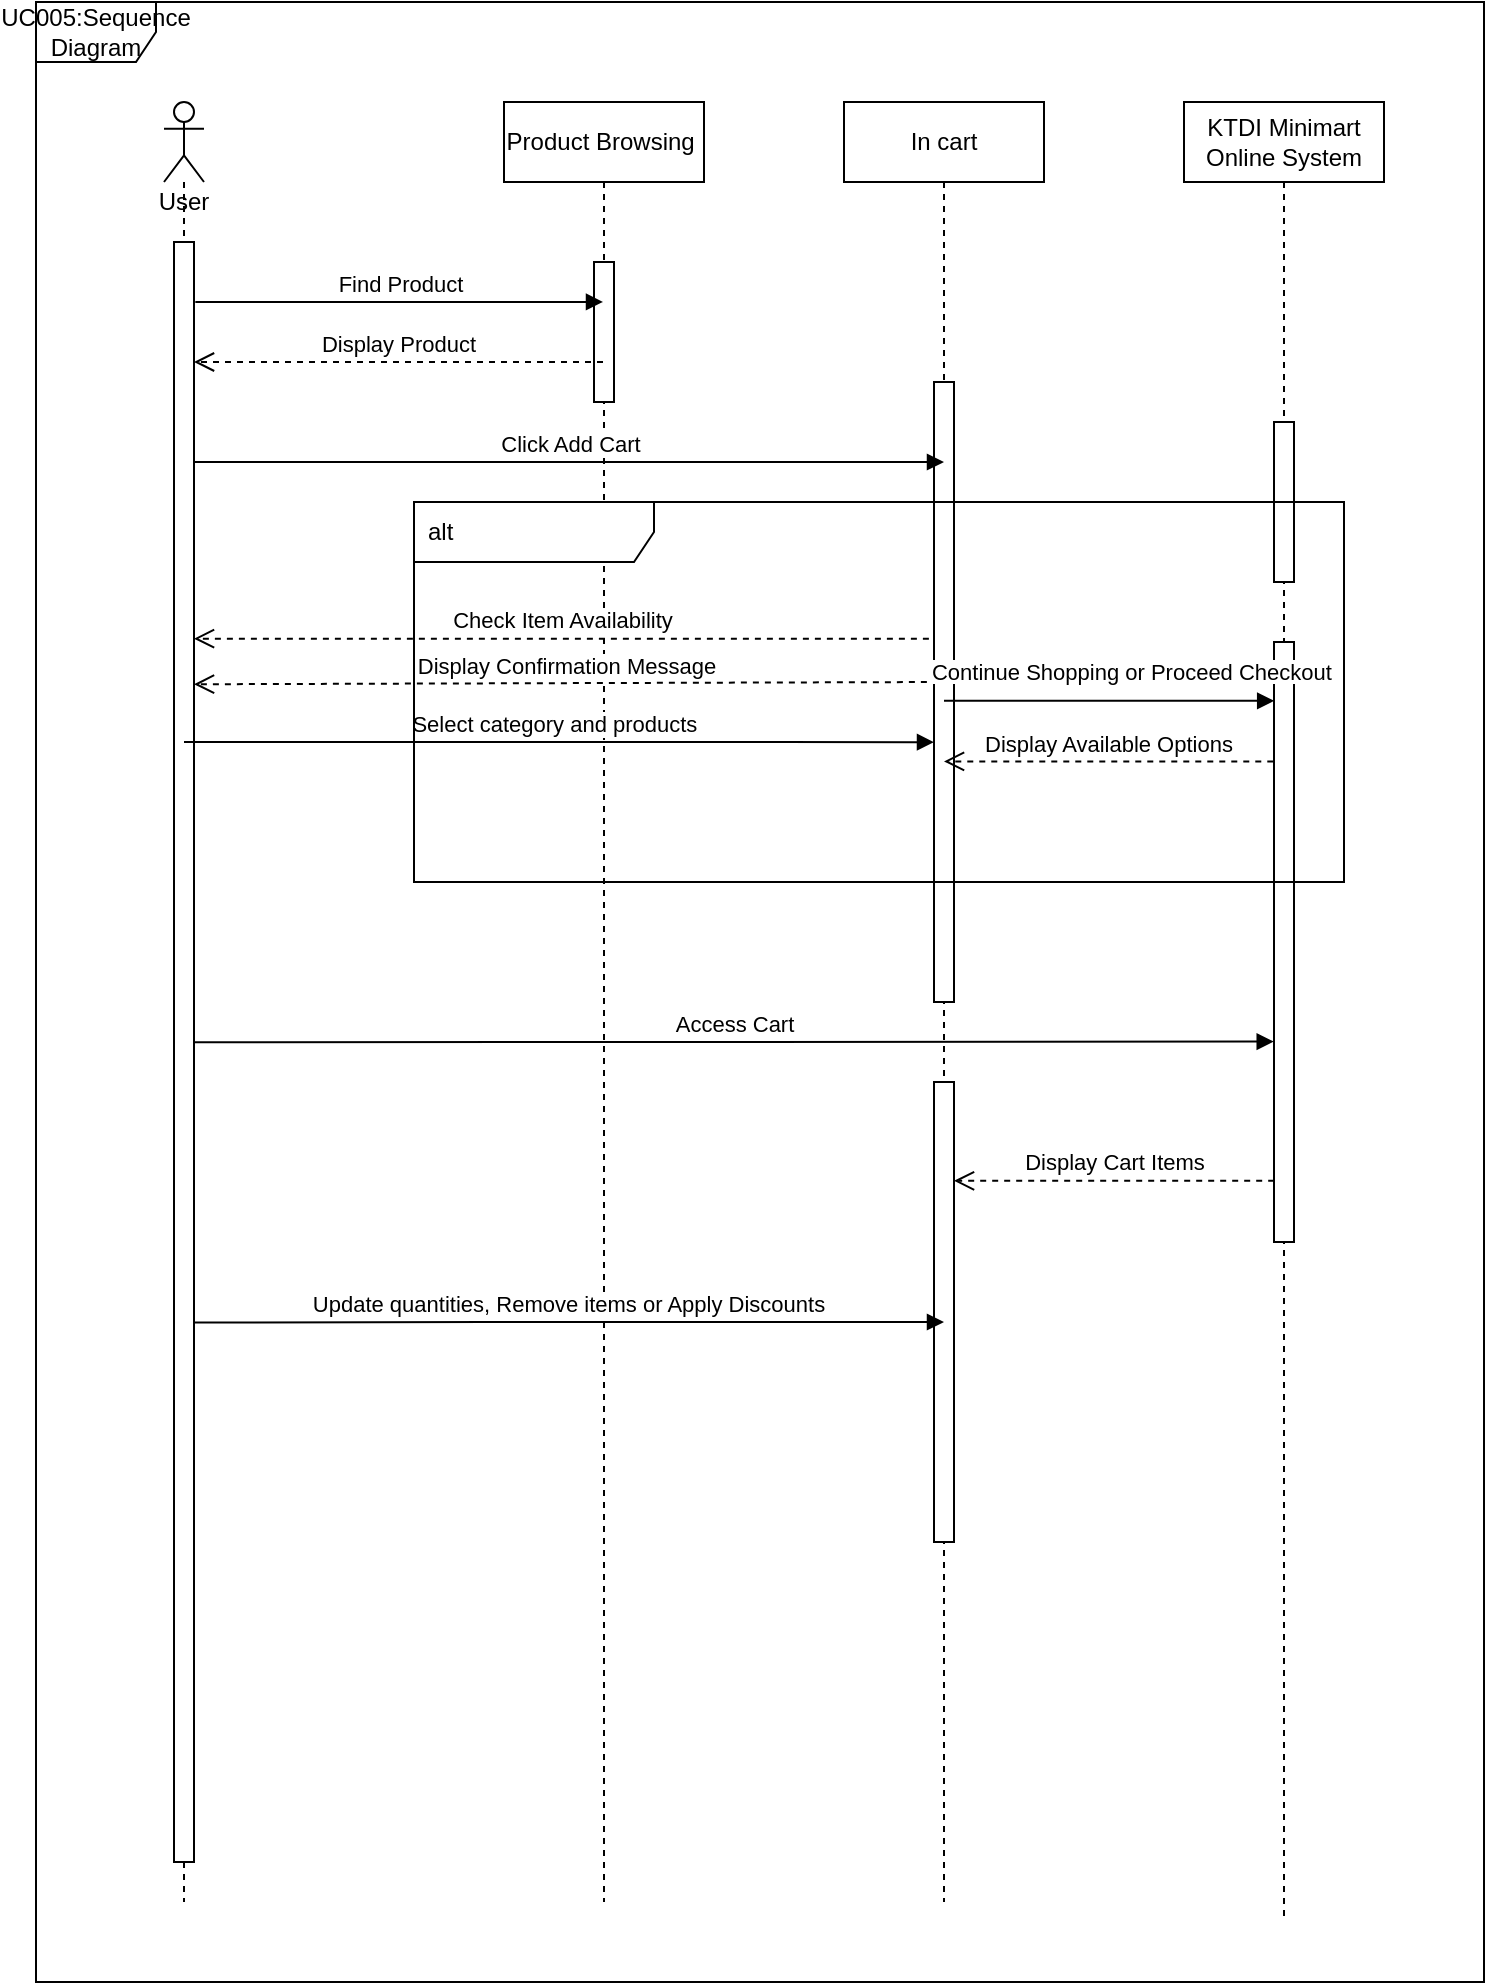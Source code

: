 <mxfile>
    <diagram id="svSEaXq6_SZsIZfI6RL0" name="Page-1">
        <mxGraphModel dx="899" dy="682" grid="1" gridSize="10" guides="1" tooltips="1" connect="1" arrows="1" fold="1" page="1" pageScale="1" pageWidth="850" pageHeight="1100" math="0" shadow="0">
            <root>
                <mxCell id="0"/>
                <mxCell id="1" parent="0"/>
                <mxCell id="45" value="User" style="shape=umlLifeline;participant=umlActor;perimeter=lifelinePerimeter;whiteSpace=wrap;html=1;container=1;collapsible=0;recursiveResize=0;verticalAlign=top;spacingTop=36;outlineConnect=0;" parent="1" vertex="1">
                    <mxGeometry x="110" y="120" width="20" height="900" as="geometry"/>
                </mxCell>
                <mxCell id="47" value="" style="html=1;points=[];perimeter=orthogonalPerimeter;" parent="45" vertex="1">
                    <mxGeometry x="5" y="70" width="10" height="810" as="geometry"/>
                </mxCell>
                <mxCell id="46" value="Product Browsing&amp;nbsp;" style="shape=umlLifeline;perimeter=lifelinePerimeter;whiteSpace=wrap;html=1;container=1;collapsible=0;recursiveResize=0;outlineConnect=0;" parent="1" vertex="1">
                    <mxGeometry x="280" y="120" width="100" height="900" as="geometry"/>
                </mxCell>
                <mxCell id="50" value="" style="html=1;points=[];perimeter=orthogonalPerimeter;" parent="46" vertex="1">
                    <mxGeometry x="45" y="80" width="10" height="70" as="geometry"/>
                </mxCell>
                <mxCell id="90" value="Display Product" style="html=1;verticalAlign=bottom;endArrow=open;dashed=1;endSize=8;" edge="1" parent="46" source="46">
                    <mxGeometry relative="1" as="geometry">
                        <mxPoint x="30" y="130" as="sourcePoint"/>
                        <mxPoint x="-155" y="130.0" as="targetPoint"/>
                    </mxGeometry>
                </mxCell>
                <mxCell id="48" value="In cart" style="shape=umlLifeline;perimeter=lifelinePerimeter;whiteSpace=wrap;html=1;container=1;collapsible=0;recursiveResize=0;outlineConnect=0;" parent="1" vertex="1">
                    <mxGeometry x="450" y="120" width="100" height="900" as="geometry"/>
                </mxCell>
                <mxCell id="54" value="" style="html=1;points=[];perimeter=orthogonalPerimeter;" parent="48" vertex="1">
                    <mxGeometry x="45" y="140" width="10" height="310" as="geometry"/>
                </mxCell>
                <mxCell id="73" value="" style="html=1;points=[];perimeter=orthogonalPerimeter;" parent="48" vertex="1">
                    <mxGeometry x="45" y="490" width="10" height="230" as="geometry"/>
                </mxCell>
                <mxCell id="49" value="KTDI Minimart Online System" style="shape=umlLifeline;perimeter=lifelinePerimeter;whiteSpace=wrap;html=1;container=1;collapsible=0;recursiveResize=0;outlineConnect=0;" parent="1" vertex="1">
                    <mxGeometry x="620" y="120" width="100" height="910" as="geometry"/>
                </mxCell>
                <mxCell id="52" value="" style="html=1;points=[];perimeter=orthogonalPerimeter;" parent="49" vertex="1">
                    <mxGeometry x="45" y="160" width="10" height="80" as="geometry"/>
                </mxCell>
                <mxCell id="56" value="" style="html=1;points=[];perimeter=orthogonalPerimeter;" parent="49" vertex="1">
                    <mxGeometry x="45" y="270" width="10" height="300" as="geometry"/>
                </mxCell>
                <mxCell id="51" value="Find Product" style="html=1;verticalAlign=bottom;endArrow=block;exitX=1.067;exitY=0.037;exitDx=0;exitDy=0;exitPerimeter=0;" parent="1" source="47" target="46" edge="1">
                    <mxGeometry width="80" relative="1" as="geometry">
                        <mxPoint x="130" y="220" as="sourcePoint"/>
                        <mxPoint x="320" y="220" as="targetPoint"/>
                    </mxGeometry>
                </mxCell>
                <mxCell id="53" value="Click Add Cart" style="html=1;verticalAlign=bottom;endArrow=block;" parent="1" source="47" edge="1">
                    <mxGeometry width="80" relative="1" as="geometry">
                        <mxPoint x="130" y="300" as="sourcePoint"/>
                        <mxPoint x="500" y="300" as="targetPoint"/>
                    </mxGeometry>
                </mxCell>
                <mxCell id="55" value="Select category and products&amp;nbsp;&amp;nbsp;" style="html=1;verticalAlign=bottom;endArrow=block;entryX=0;entryY=0.581;entryDx=0;entryDy=0;entryPerimeter=0;" parent="1" source="45" target="54" edge="1">
                    <mxGeometry width="80" relative="1" as="geometry">
                        <mxPoint x="130" y="407" as="sourcePoint"/>
                        <mxPoint x="490" y="440" as="targetPoint"/>
                        <Array as="points">
                            <mxPoint x="270" y="440"/>
                            <mxPoint x="410" y="440"/>
                        </Array>
                    </mxGeometry>
                </mxCell>
                <mxCell id="57" value="" style="html=1;verticalAlign=bottom;endArrow=block;entryX=0.009;entryY=0.098;entryDx=0;entryDy=0;entryPerimeter=0;" parent="1" source="48" target="56" edge="1">
                    <mxGeometry x="0.939" y="29" width="80" relative="1" as="geometry">
                        <mxPoint x="530" y="428" as="sourcePoint"/>
                        <mxPoint x="640" y="420" as="targetPoint"/>
                        <mxPoint x="1" as="offset"/>
                    </mxGeometry>
                </mxCell>
                <mxCell id="59" value="Check Item Availability" style="html=1;verticalAlign=bottom;endArrow=open;dashed=1;endSize=8;exitX=-0.256;exitY=0.414;exitDx=0;exitDy=0;exitPerimeter=0;" parent="1" source="54" target="47" edge="1">
                    <mxGeometry relative="1" as="geometry">
                        <mxPoint x="400" y="490" as="sourcePoint"/>
                        <mxPoint x="420" y="480" as="targetPoint"/>
                    </mxGeometry>
                </mxCell>
                <mxCell id="58" value="Display Available Options" style="html=1;verticalAlign=bottom;endArrow=open;dashed=1;endSize=8;exitX=-0.036;exitY=0.199;exitDx=0;exitDy=0;exitPerimeter=0;" parent="1" source="56" target="48" edge="1">
                    <mxGeometry relative="1" as="geometry">
                        <mxPoint x="660" y="450" as="sourcePoint"/>
                        <mxPoint x="510" y="470" as="targetPoint"/>
                    </mxGeometry>
                </mxCell>
                <mxCell id="71" value="Access Cart" style="html=1;verticalAlign=bottom;endArrow=block;exitX=1.005;exitY=0.494;exitDx=0;exitDy=0;exitPerimeter=0;entryX=-0.014;entryY=0.666;entryDx=0;entryDy=0;entryPerimeter=0;" parent="1" source="47" target="56" edge="1">
                    <mxGeometry x="0.0" width="80" relative="1" as="geometry">
                        <mxPoint x="130" y="590" as="sourcePoint"/>
                        <mxPoint x="660" y="590" as="targetPoint"/>
                        <mxPoint as="offset"/>
                    </mxGeometry>
                </mxCell>
                <mxCell id="77" value="Display Cart Items" style="html=1;verticalAlign=bottom;endArrow=open;dashed=1;endSize=8;exitX=0.009;exitY=0.898;exitDx=0;exitDy=0;exitPerimeter=0;" parent="1" source="56" target="73" edge="1">
                    <mxGeometry x="-0.001" relative="1" as="geometry">
                        <mxPoint x="660" y="660" as="sourcePoint"/>
                        <mxPoint x="510" y="659" as="targetPoint"/>
                        <mxPoint as="offset"/>
                    </mxGeometry>
                </mxCell>
                <mxCell id="91" value="Display Confirmation Message" style="html=1;verticalAlign=bottom;endArrow=open;dashed=1;endSize=8;exitX=-0.256;exitY=0.414;exitDx=0;exitDy=0;exitPerimeter=0;entryX=1;entryY=0.273;entryDx=0;entryDy=0;entryPerimeter=0;" edge="1" parent="1" target="47">
                    <mxGeometry relative="1" as="geometry">
                        <mxPoint x="497.44" y="410.0" as="sourcePoint"/>
                        <mxPoint x="130" y="410.0" as="targetPoint"/>
                    </mxGeometry>
                </mxCell>
                <mxCell id="92" value="&lt;span style=&quot;font-size: 11px; background-color: rgb(255, 255, 255);&quot;&gt;Continue Shopping or Proceed Checkout&amp;nbsp;&lt;/span&gt;" style="text;html=1;align=center;verticalAlign=middle;resizable=0;points=[];autosize=1;strokeColor=none;fillColor=none;" vertex="1" parent="1">
                    <mxGeometry x="480" y="390" width="230" height="30" as="geometry"/>
                </mxCell>
                <mxCell id="94" value="Update quantities, Remove items or Apply Discounts" style="html=1;verticalAlign=bottom;endArrow=block;exitX=1;exitY=0.667;exitDx=0;exitDy=0;exitPerimeter=0;" edge="1" parent="1" source="47">
                    <mxGeometry width="80" relative="1" as="geometry">
                        <mxPoint x="130" y="730" as="sourcePoint"/>
                        <mxPoint x="500" y="730" as="targetPoint"/>
                        <Array as="points">
                            <mxPoint x="280.5" y="730"/>
                            <mxPoint x="420.5" y="730"/>
                        </Array>
                    </mxGeometry>
                </mxCell>
                <mxCell id="97" value="alt" style="shape=umlFrame;whiteSpace=wrap;html=1;width=120;height=30;boundedLbl=1;verticalAlign=middle;align=left;spacingLeft=5;" vertex="1" parent="1">
                    <mxGeometry x="235" y="320" width="465" height="190" as="geometry"/>
                </mxCell>
                <mxCell id="99" value="UC005:Sequence Diagram" style="shape=umlFrame;whiteSpace=wrap;html=1;" vertex="1" parent="1">
                    <mxGeometry x="46" y="70" width="724" height="990" as="geometry"/>
                </mxCell>
            </root>
        </mxGraphModel>
    </diagram>
</mxfile>